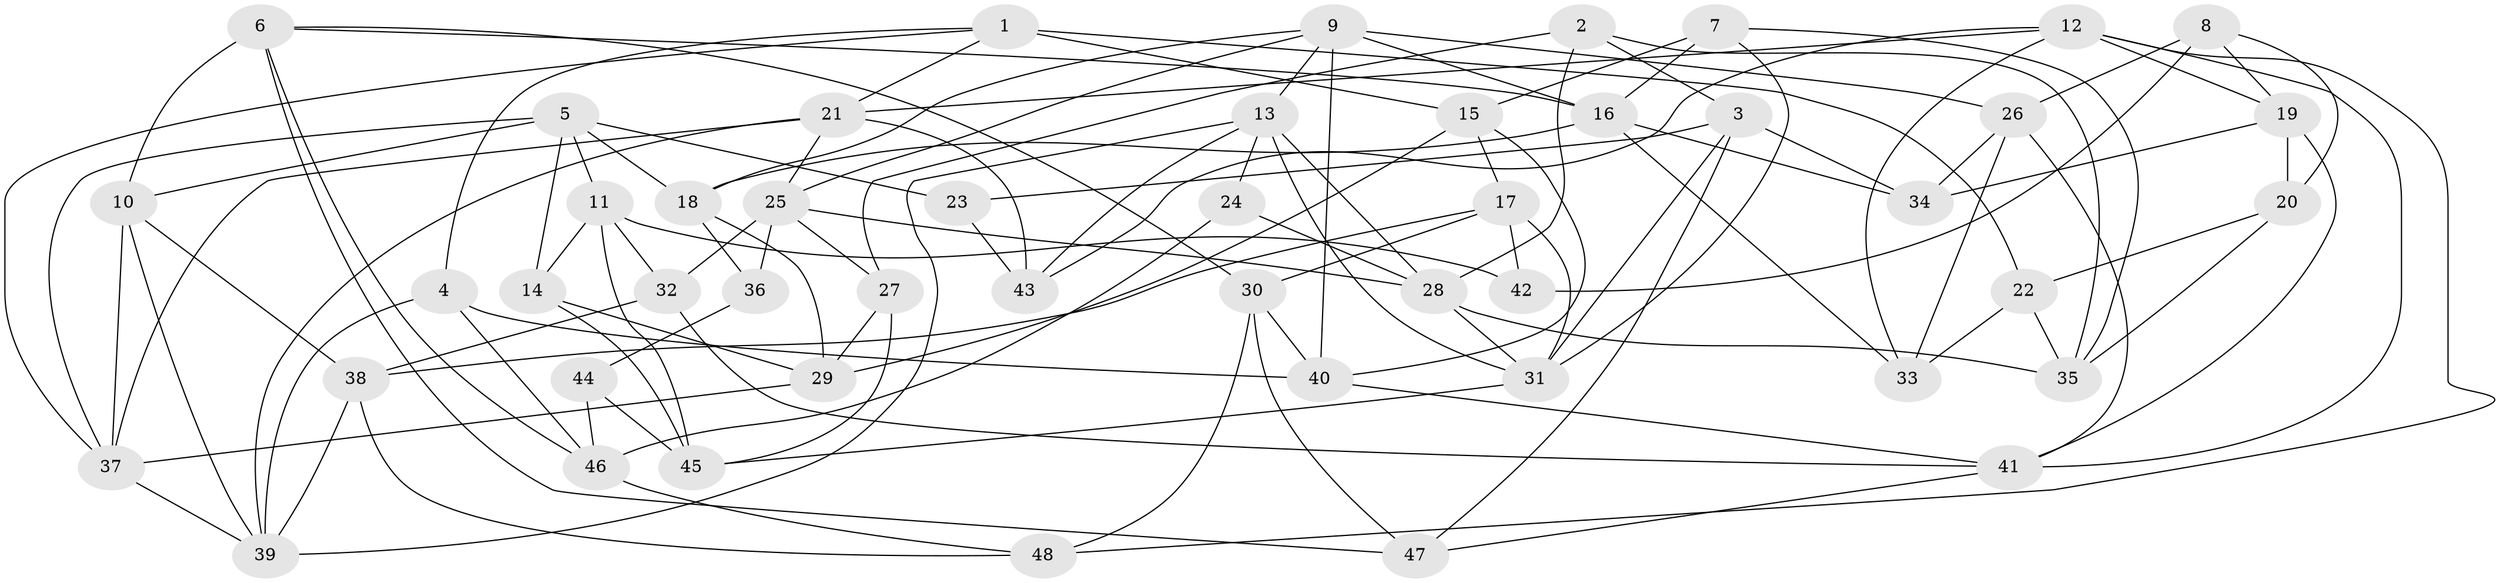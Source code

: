 // original degree distribution, {4: 1.0}
// Generated by graph-tools (version 1.1) at 2025/38/03/04/25 23:38:08]
// undirected, 48 vertices, 114 edges
graph export_dot {
  node [color=gray90,style=filled];
  1;
  2;
  3;
  4;
  5;
  6;
  7;
  8;
  9;
  10;
  11;
  12;
  13;
  14;
  15;
  16;
  17;
  18;
  19;
  20;
  21;
  22;
  23;
  24;
  25;
  26;
  27;
  28;
  29;
  30;
  31;
  32;
  33;
  34;
  35;
  36;
  37;
  38;
  39;
  40;
  41;
  42;
  43;
  44;
  45;
  46;
  47;
  48;
  1 -- 4 [weight=1.0];
  1 -- 15 [weight=1.0];
  1 -- 21 [weight=1.0];
  1 -- 22 [weight=2.0];
  1 -- 37 [weight=1.0];
  2 -- 3 [weight=1.0];
  2 -- 27 [weight=1.0];
  2 -- 28 [weight=1.0];
  2 -- 35 [weight=1.0];
  3 -- 23 [weight=2.0];
  3 -- 31 [weight=1.0];
  3 -- 34 [weight=1.0];
  3 -- 47 [weight=1.0];
  4 -- 39 [weight=1.0];
  4 -- 40 [weight=1.0];
  4 -- 46 [weight=1.0];
  5 -- 10 [weight=1.0];
  5 -- 11 [weight=1.0];
  5 -- 14 [weight=1.0];
  5 -- 18 [weight=1.0];
  5 -- 23 [weight=1.0];
  5 -- 37 [weight=1.0];
  6 -- 10 [weight=2.0];
  6 -- 16 [weight=1.0];
  6 -- 30 [weight=1.0];
  6 -- 46 [weight=1.0];
  6 -- 47 [weight=1.0];
  7 -- 15 [weight=1.0];
  7 -- 16 [weight=1.0];
  7 -- 31 [weight=1.0];
  7 -- 35 [weight=1.0];
  8 -- 19 [weight=2.0];
  8 -- 20 [weight=1.0];
  8 -- 26 [weight=2.0];
  8 -- 42 [weight=1.0];
  9 -- 13 [weight=1.0];
  9 -- 16 [weight=1.0];
  9 -- 18 [weight=1.0];
  9 -- 25 [weight=1.0];
  9 -- 26 [weight=1.0];
  9 -- 40 [weight=1.0];
  10 -- 37 [weight=1.0];
  10 -- 38 [weight=1.0];
  10 -- 39 [weight=1.0];
  11 -- 14 [weight=1.0];
  11 -- 32 [weight=1.0];
  11 -- 42 [weight=2.0];
  11 -- 45 [weight=1.0];
  12 -- 19 [weight=1.0];
  12 -- 21 [weight=1.0];
  12 -- 33 [weight=1.0];
  12 -- 41 [weight=1.0];
  12 -- 43 [weight=1.0];
  12 -- 48 [weight=1.0];
  13 -- 24 [weight=1.0];
  13 -- 28 [weight=1.0];
  13 -- 31 [weight=1.0];
  13 -- 39 [weight=1.0];
  13 -- 43 [weight=1.0];
  14 -- 29 [weight=1.0];
  14 -- 45 [weight=1.0];
  15 -- 17 [weight=1.0];
  15 -- 29 [weight=2.0];
  15 -- 40 [weight=1.0];
  16 -- 18 [weight=1.0];
  16 -- 33 [weight=1.0];
  16 -- 34 [weight=1.0];
  17 -- 30 [weight=1.0];
  17 -- 31 [weight=1.0];
  17 -- 38 [weight=2.0];
  17 -- 42 [weight=1.0];
  18 -- 29 [weight=1.0];
  18 -- 36 [weight=2.0];
  19 -- 20 [weight=1.0];
  19 -- 34 [weight=1.0];
  19 -- 41 [weight=1.0];
  20 -- 22 [weight=1.0];
  20 -- 35 [weight=1.0];
  21 -- 25 [weight=1.0];
  21 -- 37 [weight=1.0];
  21 -- 39 [weight=1.0];
  21 -- 43 [weight=1.0];
  22 -- 33 [weight=1.0];
  22 -- 35 [weight=2.0];
  23 -- 43 [weight=1.0];
  24 -- 28 [weight=1.0];
  24 -- 46 [weight=2.0];
  25 -- 27 [weight=1.0];
  25 -- 28 [weight=1.0];
  25 -- 32 [weight=1.0];
  25 -- 36 [weight=1.0];
  26 -- 33 [weight=1.0];
  26 -- 34 [weight=1.0];
  26 -- 41 [weight=1.0];
  27 -- 29 [weight=1.0];
  27 -- 45 [weight=1.0];
  28 -- 31 [weight=1.0];
  28 -- 35 [weight=1.0];
  29 -- 37 [weight=1.0];
  30 -- 40 [weight=2.0];
  30 -- 47 [weight=1.0];
  30 -- 48 [weight=1.0];
  31 -- 45 [weight=1.0];
  32 -- 38 [weight=1.0];
  32 -- 41 [weight=1.0];
  36 -- 44 [weight=1.0];
  37 -- 39 [weight=1.0];
  38 -- 39 [weight=1.0];
  38 -- 48 [weight=1.0];
  40 -- 41 [weight=1.0];
  41 -- 47 [weight=1.0];
  44 -- 45 [weight=2.0];
  44 -- 46 [weight=1.0];
  46 -- 48 [weight=1.0];
}
